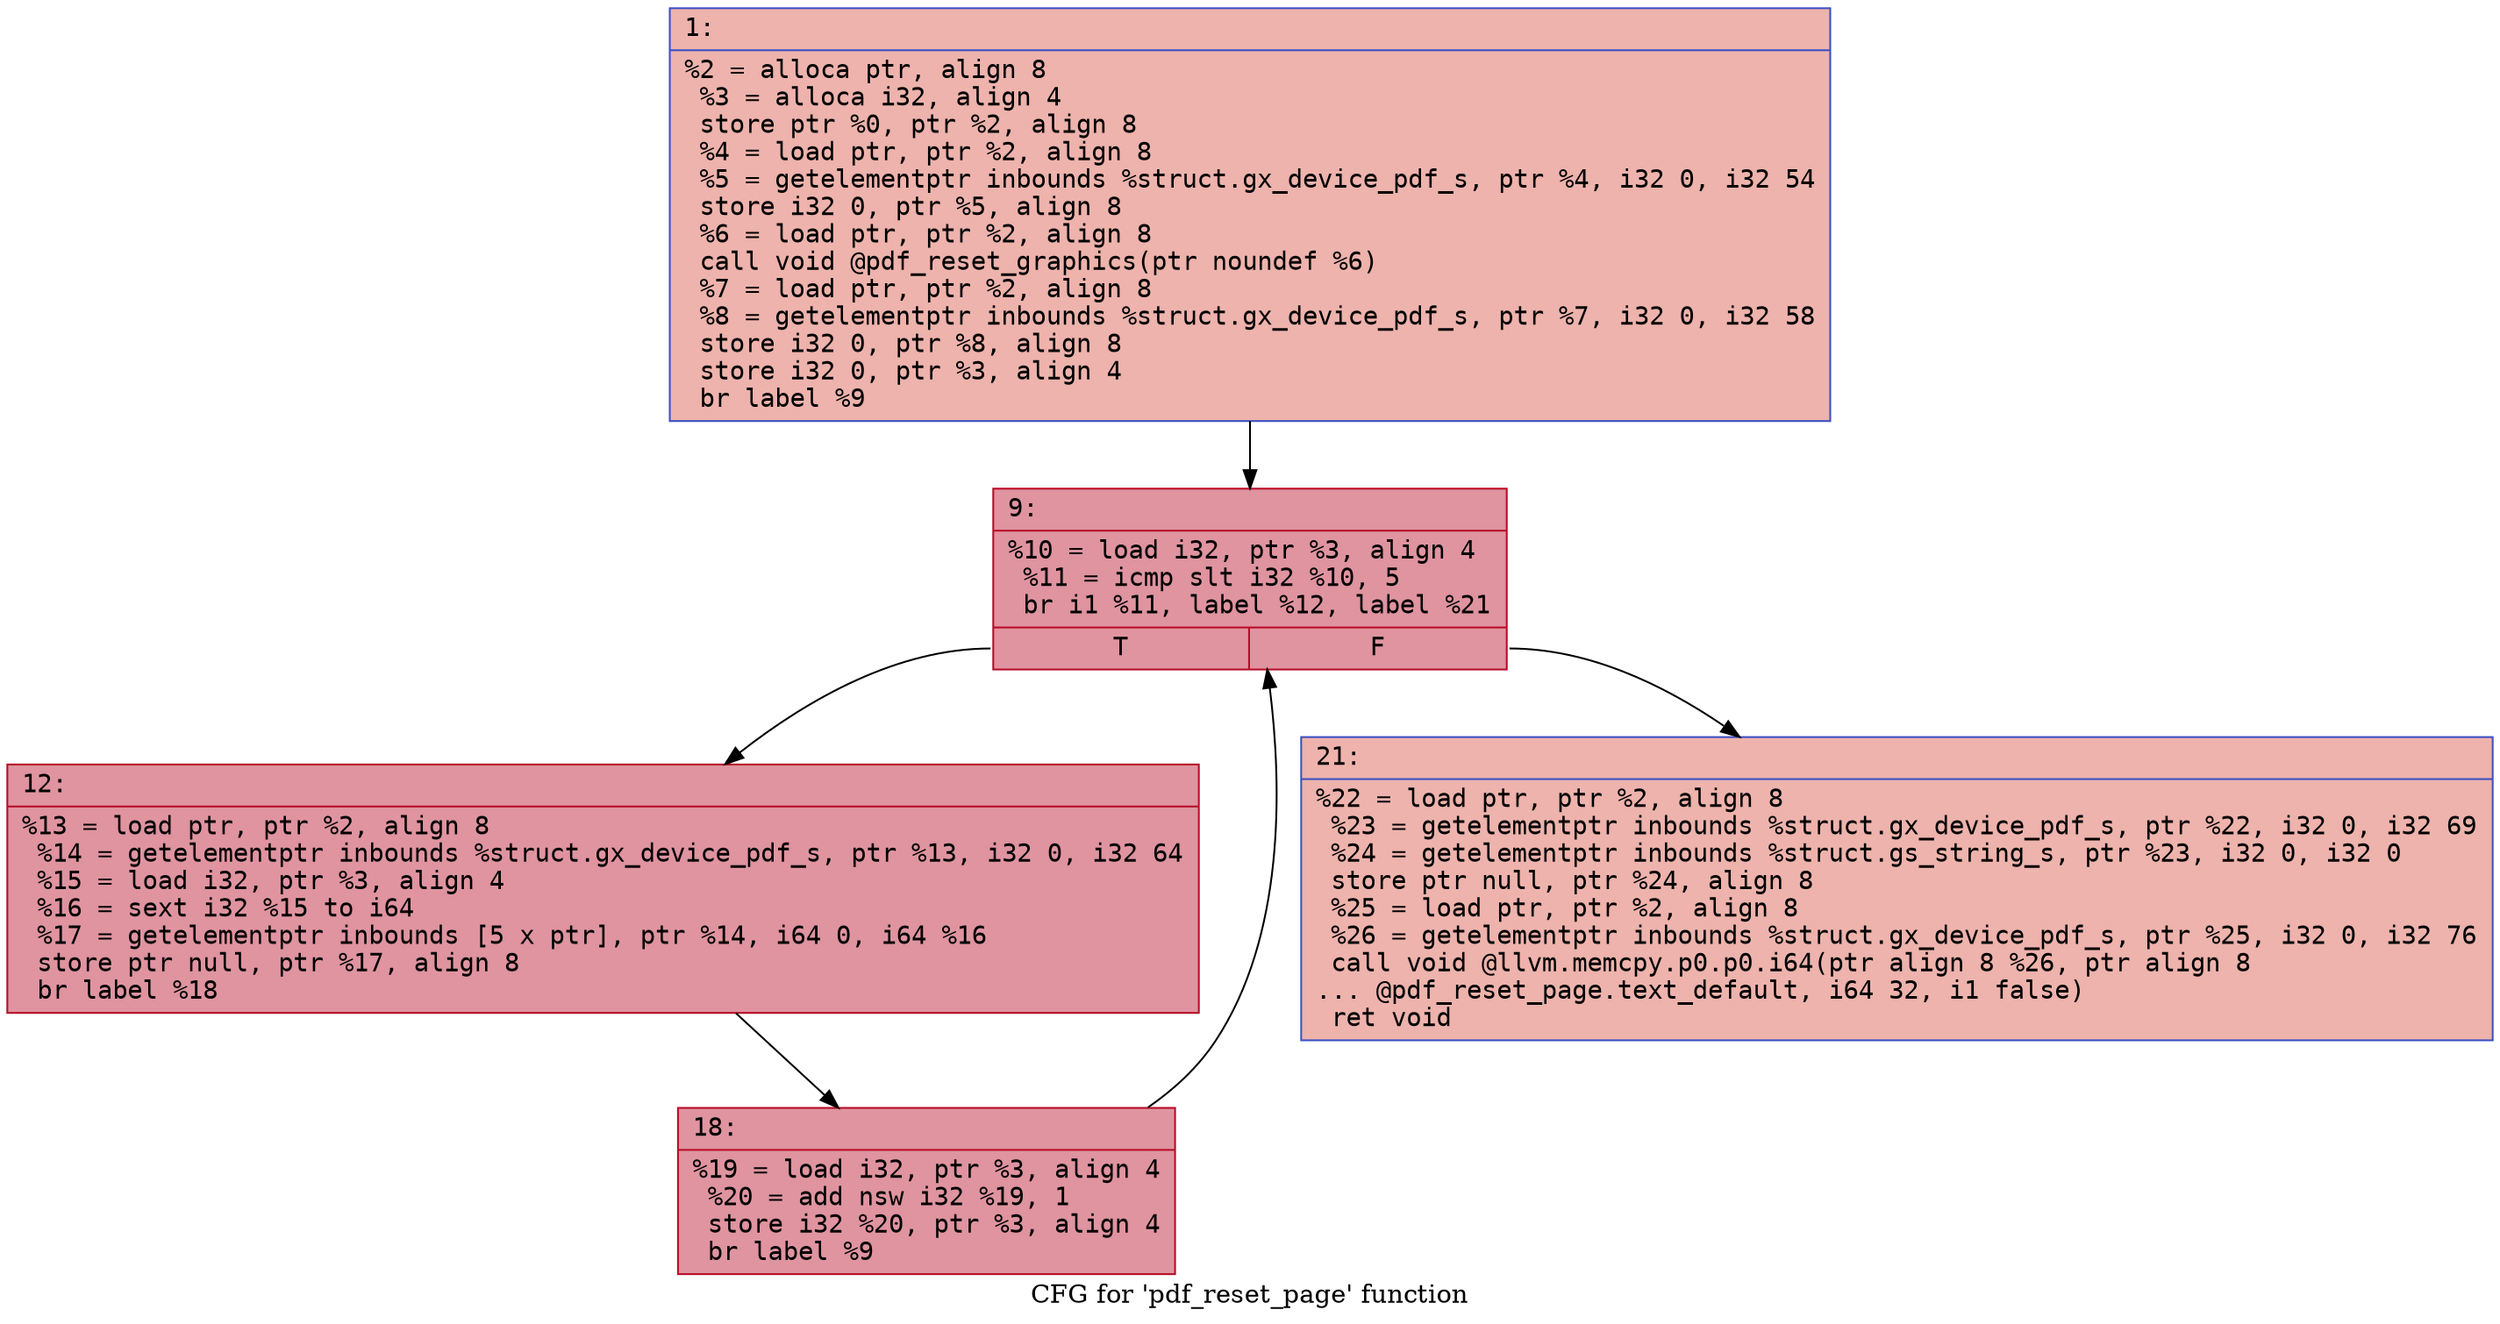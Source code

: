 digraph "CFG for 'pdf_reset_page' function" {
	label="CFG for 'pdf_reset_page' function";

	Node0x6000020b20d0 [shape=record,color="#3d50c3ff", style=filled, fillcolor="#d6524470" fontname="Courier",label="{1:\l|  %2 = alloca ptr, align 8\l  %3 = alloca i32, align 4\l  store ptr %0, ptr %2, align 8\l  %4 = load ptr, ptr %2, align 8\l  %5 = getelementptr inbounds %struct.gx_device_pdf_s, ptr %4, i32 0, i32 54\l  store i32 0, ptr %5, align 8\l  %6 = load ptr, ptr %2, align 8\l  call void @pdf_reset_graphics(ptr noundef %6)\l  %7 = load ptr, ptr %2, align 8\l  %8 = getelementptr inbounds %struct.gx_device_pdf_s, ptr %7, i32 0, i32 58\l  store i32 0, ptr %8, align 8\l  store i32 0, ptr %3, align 4\l  br label %9\l}"];
	Node0x6000020b20d0 -> Node0x6000020b2120[tooltip="1 -> 9\nProbability 100.00%" ];
	Node0x6000020b2120 [shape=record,color="#b70d28ff", style=filled, fillcolor="#b70d2870" fontname="Courier",label="{9:\l|  %10 = load i32, ptr %3, align 4\l  %11 = icmp slt i32 %10, 5\l  br i1 %11, label %12, label %21\l|{<s0>T|<s1>F}}"];
	Node0x6000020b2120:s0 -> Node0x6000020b2170[tooltip="9 -> 12\nProbability 96.88%" ];
	Node0x6000020b2120:s1 -> Node0x6000020b2210[tooltip="9 -> 21\nProbability 3.12%" ];
	Node0x6000020b2170 [shape=record,color="#b70d28ff", style=filled, fillcolor="#b70d2870" fontname="Courier",label="{12:\l|  %13 = load ptr, ptr %2, align 8\l  %14 = getelementptr inbounds %struct.gx_device_pdf_s, ptr %13, i32 0, i32 64\l  %15 = load i32, ptr %3, align 4\l  %16 = sext i32 %15 to i64\l  %17 = getelementptr inbounds [5 x ptr], ptr %14, i64 0, i64 %16\l  store ptr null, ptr %17, align 8\l  br label %18\l}"];
	Node0x6000020b2170 -> Node0x6000020b21c0[tooltip="12 -> 18\nProbability 100.00%" ];
	Node0x6000020b21c0 [shape=record,color="#b70d28ff", style=filled, fillcolor="#b70d2870" fontname="Courier",label="{18:\l|  %19 = load i32, ptr %3, align 4\l  %20 = add nsw i32 %19, 1\l  store i32 %20, ptr %3, align 4\l  br label %9\l}"];
	Node0x6000020b21c0 -> Node0x6000020b2120[tooltip="18 -> 9\nProbability 100.00%" ];
	Node0x6000020b2210 [shape=record,color="#3d50c3ff", style=filled, fillcolor="#d6524470" fontname="Courier",label="{21:\l|  %22 = load ptr, ptr %2, align 8\l  %23 = getelementptr inbounds %struct.gx_device_pdf_s, ptr %22, i32 0, i32 69\l  %24 = getelementptr inbounds %struct.gs_string_s, ptr %23, i32 0, i32 0\l  store ptr null, ptr %24, align 8\l  %25 = load ptr, ptr %2, align 8\l  %26 = getelementptr inbounds %struct.gx_device_pdf_s, ptr %25, i32 0, i32 76\l  call void @llvm.memcpy.p0.p0.i64(ptr align 8 %26, ptr align 8\l... @pdf_reset_page.text_default, i64 32, i1 false)\l  ret void\l}"];
}
